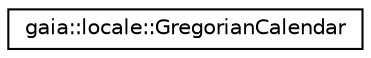 digraph G
{
  edge [fontname="Helvetica",fontsize="10",labelfontname="Helvetica",labelfontsize="10"];
  node [fontname="Helvetica",fontsize="10",shape=record];
  rankdir=LR;
  Node1 [label="gaia::locale::GregorianCalendar",height=0.2,width=0.4,color="black", fillcolor="white", style="filled",URL="$de/d17/classgaia_1_1locale_1_1_gregorian_calendar.html",tooltip="This header file defines GregorianCalendar."];
}
